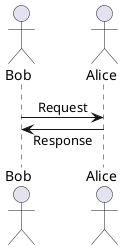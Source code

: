 @startuml

skinparam sequenceMessageAlign center
skinparam responseMessageBelowArrow true

actor Bob
' actor Jack1
' actor Jack2
actor Alice

Bob -> Alice: Request
Bob <- Alice: Response

@enduml